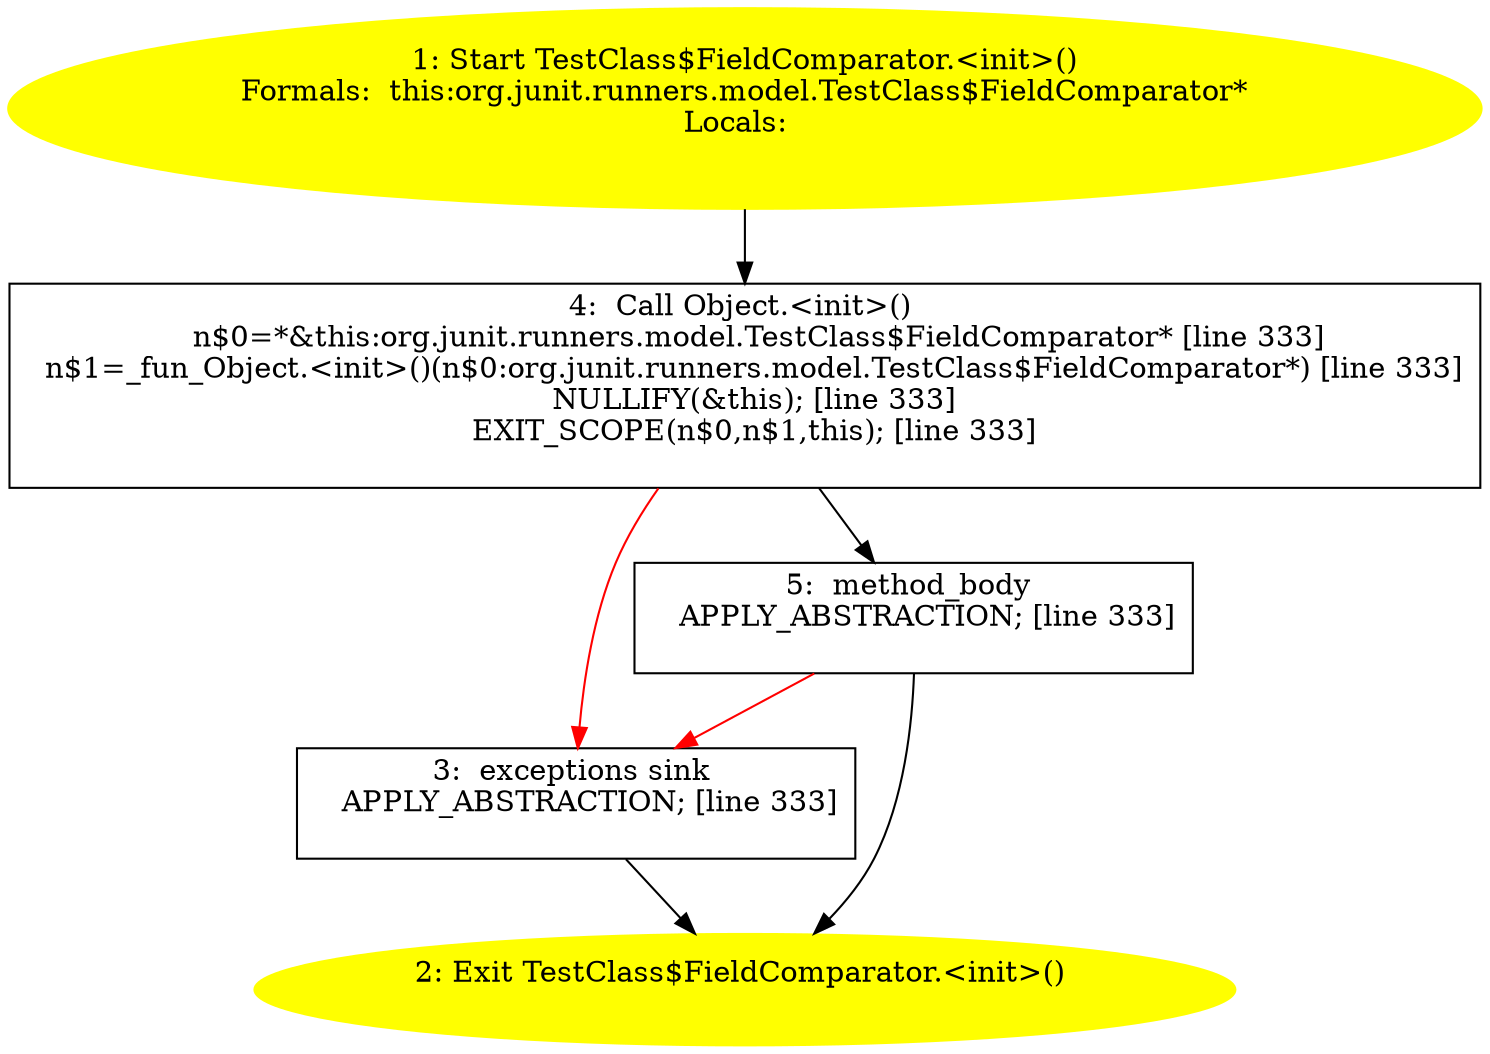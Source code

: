/* @generated */
digraph cfg {
"org.junit.runners.model.TestClass$FieldComparator.<init>().b002ce326c10f9996cf630e5ee770d01_1" [label="1: Start TestClass$FieldComparator.<init>()\nFormals:  this:org.junit.runners.model.TestClass$FieldComparator*\nLocals:  \n  " color=yellow style=filled]
	

	 "org.junit.runners.model.TestClass$FieldComparator.<init>().b002ce326c10f9996cf630e5ee770d01_1" -> "org.junit.runners.model.TestClass$FieldComparator.<init>().b002ce326c10f9996cf630e5ee770d01_4" ;
"org.junit.runners.model.TestClass$FieldComparator.<init>().b002ce326c10f9996cf630e5ee770d01_2" [label="2: Exit TestClass$FieldComparator.<init>() \n  " color=yellow style=filled]
	

"org.junit.runners.model.TestClass$FieldComparator.<init>().b002ce326c10f9996cf630e5ee770d01_3" [label="3:  exceptions sink \n   APPLY_ABSTRACTION; [line 333]\n " shape="box"]
	

	 "org.junit.runners.model.TestClass$FieldComparator.<init>().b002ce326c10f9996cf630e5ee770d01_3" -> "org.junit.runners.model.TestClass$FieldComparator.<init>().b002ce326c10f9996cf630e5ee770d01_2" ;
"org.junit.runners.model.TestClass$FieldComparator.<init>().b002ce326c10f9996cf630e5ee770d01_4" [label="4:  Call Object.<init>() \n   n$0=*&this:org.junit.runners.model.TestClass$FieldComparator* [line 333]\n  n$1=_fun_Object.<init>()(n$0:org.junit.runners.model.TestClass$FieldComparator*) [line 333]\n  NULLIFY(&this); [line 333]\n  EXIT_SCOPE(n$0,n$1,this); [line 333]\n " shape="box"]
	

	 "org.junit.runners.model.TestClass$FieldComparator.<init>().b002ce326c10f9996cf630e5ee770d01_4" -> "org.junit.runners.model.TestClass$FieldComparator.<init>().b002ce326c10f9996cf630e5ee770d01_5" ;
	 "org.junit.runners.model.TestClass$FieldComparator.<init>().b002ce326c10f9996cf630e5ee770d01_4" -> "org.junit.runners.model.TestClass$FieldComparator.<init>().b002ce326c10f9996cf630e5ee770d01_3" [color="red" ];
"org.junit.runners.model.TestClass$FieldComparator.<init>().b002ce326c10f9996cf630e5ee770d01_5" [label="5:  method_body \n   APPLY_ABSTRACTION; [line 333]\n " shape="box"]
	

	 "org.junit.runners.model.TestClass$FieldComparator.<init>().b002ce326c10f9996cf630e5ee770d01_5" -> "org.junit.runners.model.TestClass$FieldComparator.<init>().b002ce326c10f9996cf630e5ee770d01_2" ;
	 "org.junit.runners.model.TestClass$FieldComparator.<init>().b002ce326c10f9996cf630e5ee770d01_5" -> "org.junit.runners.model.TestClass$FieldComparator.<init>().b002ce326c10f9996cf630e5ee770d01_3" [color="red" ];
}
